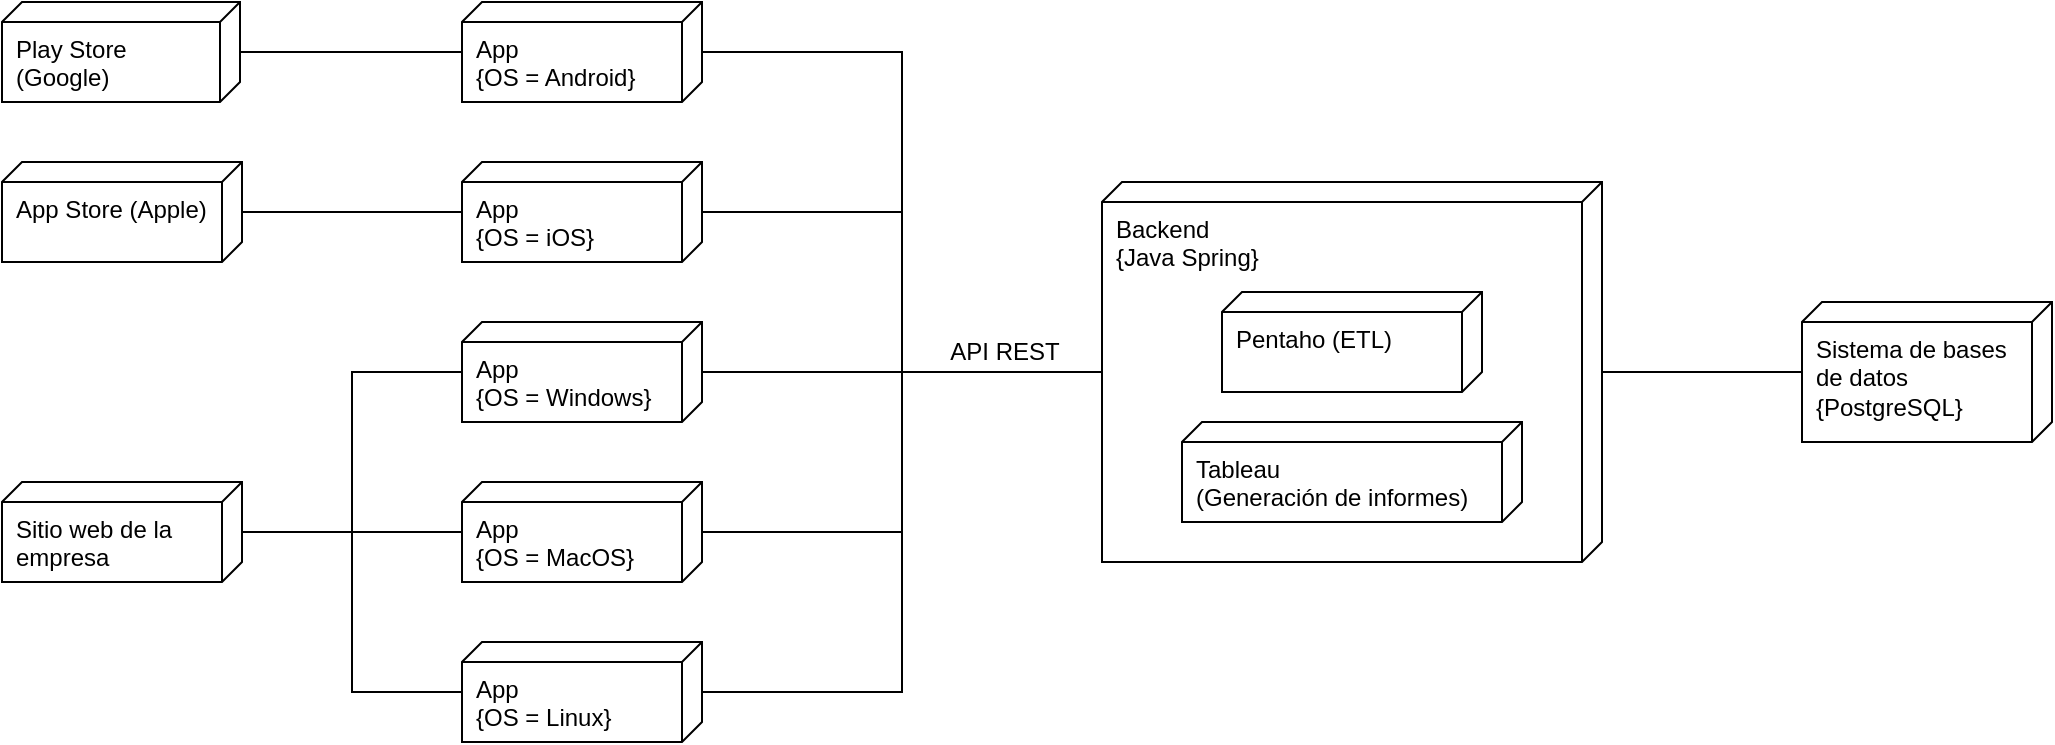 <mxfile version="21.3.2" type="device">
  <diagram name="Page-1" id="1qSqsejEG8EOFl0kIM6M">
    <mxGraphModel dx="1623" dy="455" grid="1" gridSize="10" guides="1" tooltips="1" connect="1" arrows="1" fold="1" page="1" pageScale="1" pageWidth="850" pageHeight="1100" math="0" shadow="0">
      <root>
        <mxCell id="0" />
        <mxCell id="1" parent="0" />
        <mxCell id="xErs_it35snihBUeyX5m-1" value="&lt;div&gt;App&lt;/div&gt;&lt;div&gt;{OS = Android}&lt;br&gt;&lt;/div&gt;" style="verticalAlign=top;align=left;shape=cube;size=10;direction=south;fontStyle=0;html=1;boundedLbl=1;spacingLeft=5;whiteSpace=wrap;" vertex="1" parent="1">
          <mxGeometry x="160" y="380" width="120" height="50" as="geometry" />
        </mxCell>
        <mxCell id="xErs_it35snihBUeyX5m-3" value="&lt;div&gt;App&lt;/div&gt;&lt;div&gt;{OS = iOS}&lt;br&gt;&lt;/div&gt;" style="verticalAlign=top;align=left;shape=cube;size=10;direction=south;fontStyle=0;html=1;boundedLbl=1;spacingLeft=5;whiteSpace=wrap;" vertex="1" parent="1">
          <mxGeometry x="160" y="460" width="120" height="50" as="geometry" />
        </mxCell>
        <mxCell id="xErs_it35snihBUeyX5m-4" value="&lt;div&gt;App&lt;/div&gt;&lt;div&gt;{OS = Windows}&lt;br&gt;&lt;/div&gt;" style="verticalAlign=top;align=left;shape=cube;size=10;direction=south;fontStyle=0;html=1;boundedLbl=1;spacingLeft=5;whiteSpace=wrap;" vertex="1" parent="1">
          <mxGeometry x="160" y="540" width="120" height="50" as="geometry" />
        </mxCell>
        <mxCell id="xErs_it35snihBUeyX5m-5" value="&lt;div&gt;App&lt;/div&gt;&lt;div&gt;{OS = MacOS}&lt;br&gt;&lt;/div&gt;" style="verticalAlign=top;align=left;shape=cube;size=10;direction=south;fontStyle=0;html=1;boundedLbl=1;spacingLeft=5;whiteSpace=wrap;" vertex="1" parent="1">
          <mxGeometry x="160" y="620" width="120" height="50" as="geometry" />
        </mxCell>
        <mxCell id="xErs_it35snihBUeyX5m-6" value="&lt;div&gt;App&lt;/div&gt;&lt;div&gt;{OS = Linux}&lt;br&gt;&lt;/div&gt;" style="verticalAlign=top;align=left;shape=cube;size=10;direction=south;fontStyle=0;html=1;boundedLbl=1;spacingLeft=5;whiteSpace=wrap;" vertex="1" parent="1">
          <mxGeometry x="160" y="700" width="120" height="50" as="geometry" />
        </mxCell>
        <mxCell id="xErs_it35snihBUeyX5m-7" value="&lt;div&gt;Backend&lt;/div&gt;&lt;div&gt;{Java Spring}&lt;br&gt;&lt;/div&gt;" style="verticalAlign=top;align=left;shape=cube;size=10;direction=south;fontStyle=0;html=1;boundedLbl=1;spacingLeft=5;whiteSpace=wrap;" vertex="1" parent="1">
          <mxGeometry x="480" y="470" width="250" height="190" as="geometry" />
        </mxCell>
        <mxCell id="xErs_it35snihBUeyX5m-8" value="" style="endArrow=none;html=1;rounded=0;edgeStyle=elbowEdgeStyle;" edge="1" parent="1" source="xErs_it35snihBUeyX5m-1" target="xErs_it35snihBUeyX5m-7">
          <mxGeometry width="50" height="50" relative="1" as="geometry">
            <mxPoint x="290" y="600" as="sourcePoint" />
            <mxPoint x="340" y="550" as="targetPoint" />
          </mxGeometry>
        </mxCell>
        <mxCell id="xErs_it35snihBUeyX5m-9" value="" style="endArrow=none;html=1;rounded=0;edgeStyle=elbowEdgeStyle;" edge="1" parent="1" source="xErs_it35snihBUeyX5m-3" target="xErs_it35snihBUeyX5m-7">
          <mxGeometry width="50" height="50" relative="1" as="geometry">
            <mxPoint x="290" y="415" as="sourcePoint" />
            <mxPoint x="420" y="595" as="targetPoint" />
          </mxGeometry>
        </mxCell>
        <mxCell id="xErs_it35snihBUeyX5m-10" value="" style="endArrow=none;html=1;rounded=0;edgeStyle=elbowEdgeStyle;" edge="1" parent="1" source="xErs_it35snihBUeyX5m-4" target="xErs_it35snihBUeyX5m-7">
          <mxGeometry width="50" height="50" relative="1" as="geometry">
            <mxPoint x="290" y="495" as="sourcePoint" />
            <mxPoint x="430" y="605" as="targetPoint" />
          </mxGeometry>
        </mxCell>
        <mxCell id="xErs_it35snihBUeyX5m-11" value="" style="endArrow=none;html=1;rounded=0;edgeStyle=elbowEdgeStyle;" edge="1" parent="1" source="xErs_it35snihBUeyX5m-5" target="xErs_it35snihBUeyX5m-7">
          <mxGeometry width="50" height="50" relative="1" as="geometry">
            <mxPoint x="230" y="650" as="sourcePoint" />
            <mxPoint x="440" y="615" as="targetPoint" />
          </mxGeometry>
        </mxCell>
        <mxCell id="xErs_it35snihBUeyX5m-12" value="" style="endArrow=none;html=1;rounded=0;edgeStyle=elbowEdgeStyle;" edge="1" parent="1" source="xErs_it35snihBUeyX5m-6" target="xErs_it35snihBUeyX5m-7">
          <mxGeometry width="50" height="50" relative="1" as="geometry">
            <mxPoint x="240" y="660" as="sourcePoint" />
            <mxPoint x="450" y="625" as="targetPoint" />
          </mxGeometry>
        </mxCell>
        <mxCell id="xErs_it35snihBUeyX5m-13" value="API REST" style="text;html=1;align=center;verticalAlign=middle;resizable=0;points=[];autosize=1;strokeColor=none;fillColor=none;" vertex="1" parent="1">
          <mxGeometry x="391" y="540" width="80" height="30" as="geometry" />
        </mxCell>
        <mxCell id="xErs_it35snihBUeyX5m-14" value="&lt;div&gt;Pentaho (ETL)&lt;/div&gt;" style="verticalAlign=top;align=left;shape=cube;size=10;direction=south;fontStyle=0;html=1;boundedLbl=1;spacingLeft=5;whiteSpace=wrap;" vertex="1" parent="1">
          <mxGeometry x="540" y="525" width="130" height="50" as="geometry" />
        </mxCell>
        <mxCell id="xErs_it35snihBUeyX5m-15" value="&lt;div&gt;Play Store (Google)&lt;br&gt;&lt;/div&gt;" style="verticalAlign=top;align=left;shape=cube;size=10;direction=south;fontStyle=0;html=1;boundedLbl=1;spacingLeft=5;whiteSpace=wrap;" vertex="1" parent="1">
          <mxGeometry x="-70" y="380" width="119" height="50" as="geometry" />
        </mxCell>
        <mxCell id="xErs_it35snihBUeyX5m-16" value="App Store (Apple)" style="verticalAlign=top;align=left;shape=cube;size=10;direction=south;fontStyle=0;html=1;boundedLbl=1;spacingLeft=5;whiteSpace=wrap;" vertex="1" parent="1">
          <mxGeometry x="-70" y="460" width="120" height="50" as="geometry" />
        </mxCell>
        <mxCell id="xErs_it35snihBUeyX5m-17" value="" style="endArrow=none;html=1;rounded=0;edgeStyle=elbowEdgeStyle;" edge="1" parent="1" source="xErs_it35snihBUeyX5m-1" target="xErs_it35snihBUeyX5m-15">
          <mxGeometry width="50" height="50" relative="1" as="geometry">
            <mxPoint x="290" y="415" as="sourcePoint" />
            <mxPoint x="490" y="575" as="targetPoint" />
          </mxGeometry>
        </mxCell>
        <mxCell id="xErs_it35snihBUeyX5m-18" value="" style="endArrow=none;html=1;rounded=0;edgeStyle=elbowEdgeStyle;" edge="1" parent="1" source="xErs_it35snihBUeyX5m-3" target="xErs_it35snihBUeyX5m-16">
          <mxGeometry width="50" height="50" relative="1" as="geometry">
            <mxPoint x="290" y="415" as="sourcePoint" />
            <mxPoint x="436" y="335" as="targetPoint" />
          </mxGeometry>
        </mxCell>
        <mxCell id="xErs_it35snihBUeyX5m-19" value="Sitio web de la empresa" style="verticalAlign=top;align=left;shape=cube;size=10;direction=south;fontStyle=0;html=1;boundedLbl=1;spacingLeft=5;whiteSpace=wrap;" vertex="1" parent="1">
          <mxGeometry x="-70" y="620" width="120" height="50" as="geometry" />
        </mxCell>
        <mxCell id="xErs_it35snihBUeyX5m-20" value="" style="endArrow=none;html=1;rounded=0;edgeStyle=elbowEdgeStyle;" edge="1" parent="1" source="xErs_it35snihBUeyX5m-4" target="xErs_it35snihBUeyX5m-19">
          <mxGeometry width="50" height="50" relative="1" as="geometry">
            <mxPoint x="170" y="495" as="sourcePoint" />
            <mxPoint x="60" y="495" as="targetPoint" />
          </mxGeometry>
        </mxCell>
        <mxCell id="xErs_it35snihBUeyX5m-21" value="" style="endArrow=none;html=1;rounded=0;edgeStyle=elbowEdgeStyle;" edge="1" parent="1" source="xErs_it35snihBUeyX5m-5" target="xErs_it35snihBUeyX5m-19">
          <mxGeometry width="50" height="50" relative="1" as="geometry">
            <mxPoint x="170" y="575" as="sourcePoint" />
            <mxPoint x="60" y="655" as="targetPoint" />
          </mxGeometry>
        </mxCell>
        <mxCell id="xErs_it35snihBUeyX5m-22" value="" style="endArrow=none;html=1;rounded=0;edgeStyle=elbowEdgeStyle;" edge="1" parent="1" source="xErs_it35snihBUeyX5m-6" target="xErs_it35snihBUeyX5m-19">
          <mxGeometry width="50" height="50" relative="1" as="geometry">
            <mxPoint x="170" y="655" as="sourcePoint" />
            <mxPoint x="60" y="655" as="targetPoint" />
          </mxGeometry>
        </mxCell>
        <mxCell id="xErs_it35snihBUeyX5m-24" value="" style="endArrow=none;html=1;rounded=0;edgeStyle=elbowEdgeStyle;" edge="1" parent="1" source="xErs_it35snihBUeyX5m-26" target="xErs_it35snihBUeyX5m-7">
          <mxGeometry width="50" height="50" relative="1" as="geometry">
            <mxPoint x="690" y="600.0" as="sourcePoint" />
            <mxPoint x="490" y="575" as="targetPoint" />
          </mxGeometry>
        </mxCell>
        <mxCell id="xErs_it35snihBUeyX5m-26" value="&lt;div&gt;Sistema de bases de datos&lt;br&gt;&lt;/div&gt;&lt;div&gt;{PostgreSQL}&lt;br&gt;&lt;/div&gt;" style="verticalAlign=top;align=left;shape=cube;size=10;direction=south;fontStyle=0;html=1;boundedLbl=1;spacingLeft=5;whiteSpace=wrap;" vertex="1" parent="1">
          <mxGeometry x="830" y="530" width="125" height="70" as="geometry" />
        </mxCell>
        <mxCell id="xErs_it35snihBUeyX5m-30" value="&lt;div&gt;Tableau&lt;/div&gt;&lt;div&gt;(Generación de informes)&lt;br&gt;&lt;/div&gt;" style="verticalAlign=top;align=left;shape=cube;size=10;direction=south;fontStyle=0;html=1;boundedLbl=1;spacingLeft=5;whiteSpace=wrap;" vertex="1" parent="1">
          <mxGeometry x="520" y="590" width="170" height="50" as="geometry" />
        </mxCell>
      </root>
    </mxGraphModel>
  </diagram>
</mxfile>
